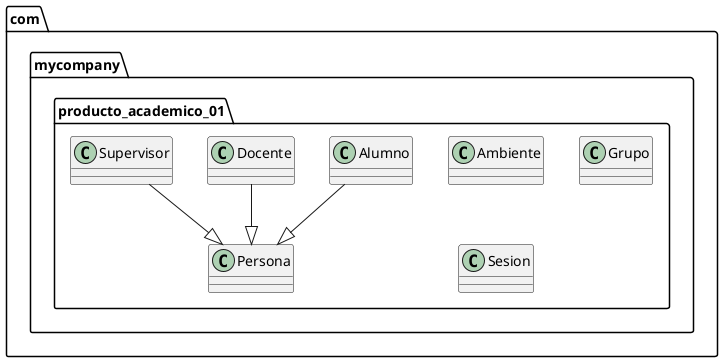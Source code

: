 @startuml
class com.mycompany.producto_academico_01.Alumno
class com.mycompany.producto_academico_01.Ambiente
class com.mycompany.producto_academico_01.Docente
class com.mycompany.producto_academico_01.Grupo
class com.mycompany.producto_academico_01.Persona
class com.mycompany.producto_academico_01.Sesion
class com.mycompany.producto_academico_01.Supervisor
com.mycompany.producto_academico_01.Alumno --|> com.mycompany.producto_academico_01.Persona
com.mycompany.producto_academico_01.Docente --|> com.mycompany.producto_academico_01.Persona
com.mycompany.producto_academico_01.Supervisor --|> com.mycompany.producto_academico_01.Persona
@enduml